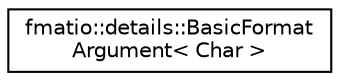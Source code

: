 digraph "Graphical Class Hierarchy"
{
 // LATEX_PDF_SIZE
  edge [fontname="Helvetica",fontsize="10",labelfontname="Helvetica",labelfontsize="10"];
  node [fontname="Helvetica",fontsize="10",shape=record];
  rankdir="LR";
  Node0 [label="fmatio::details::BasicFormat\lArgument\< Char \>",height=0.2,width=0.4,color="black", fillcolor="white", style="filled",URL="$classfmatio_1_1details_1_1BasicFormatArgument.html",tooltip="A format argument, that holds it's type and pointer to it's value address in memory."];
}
